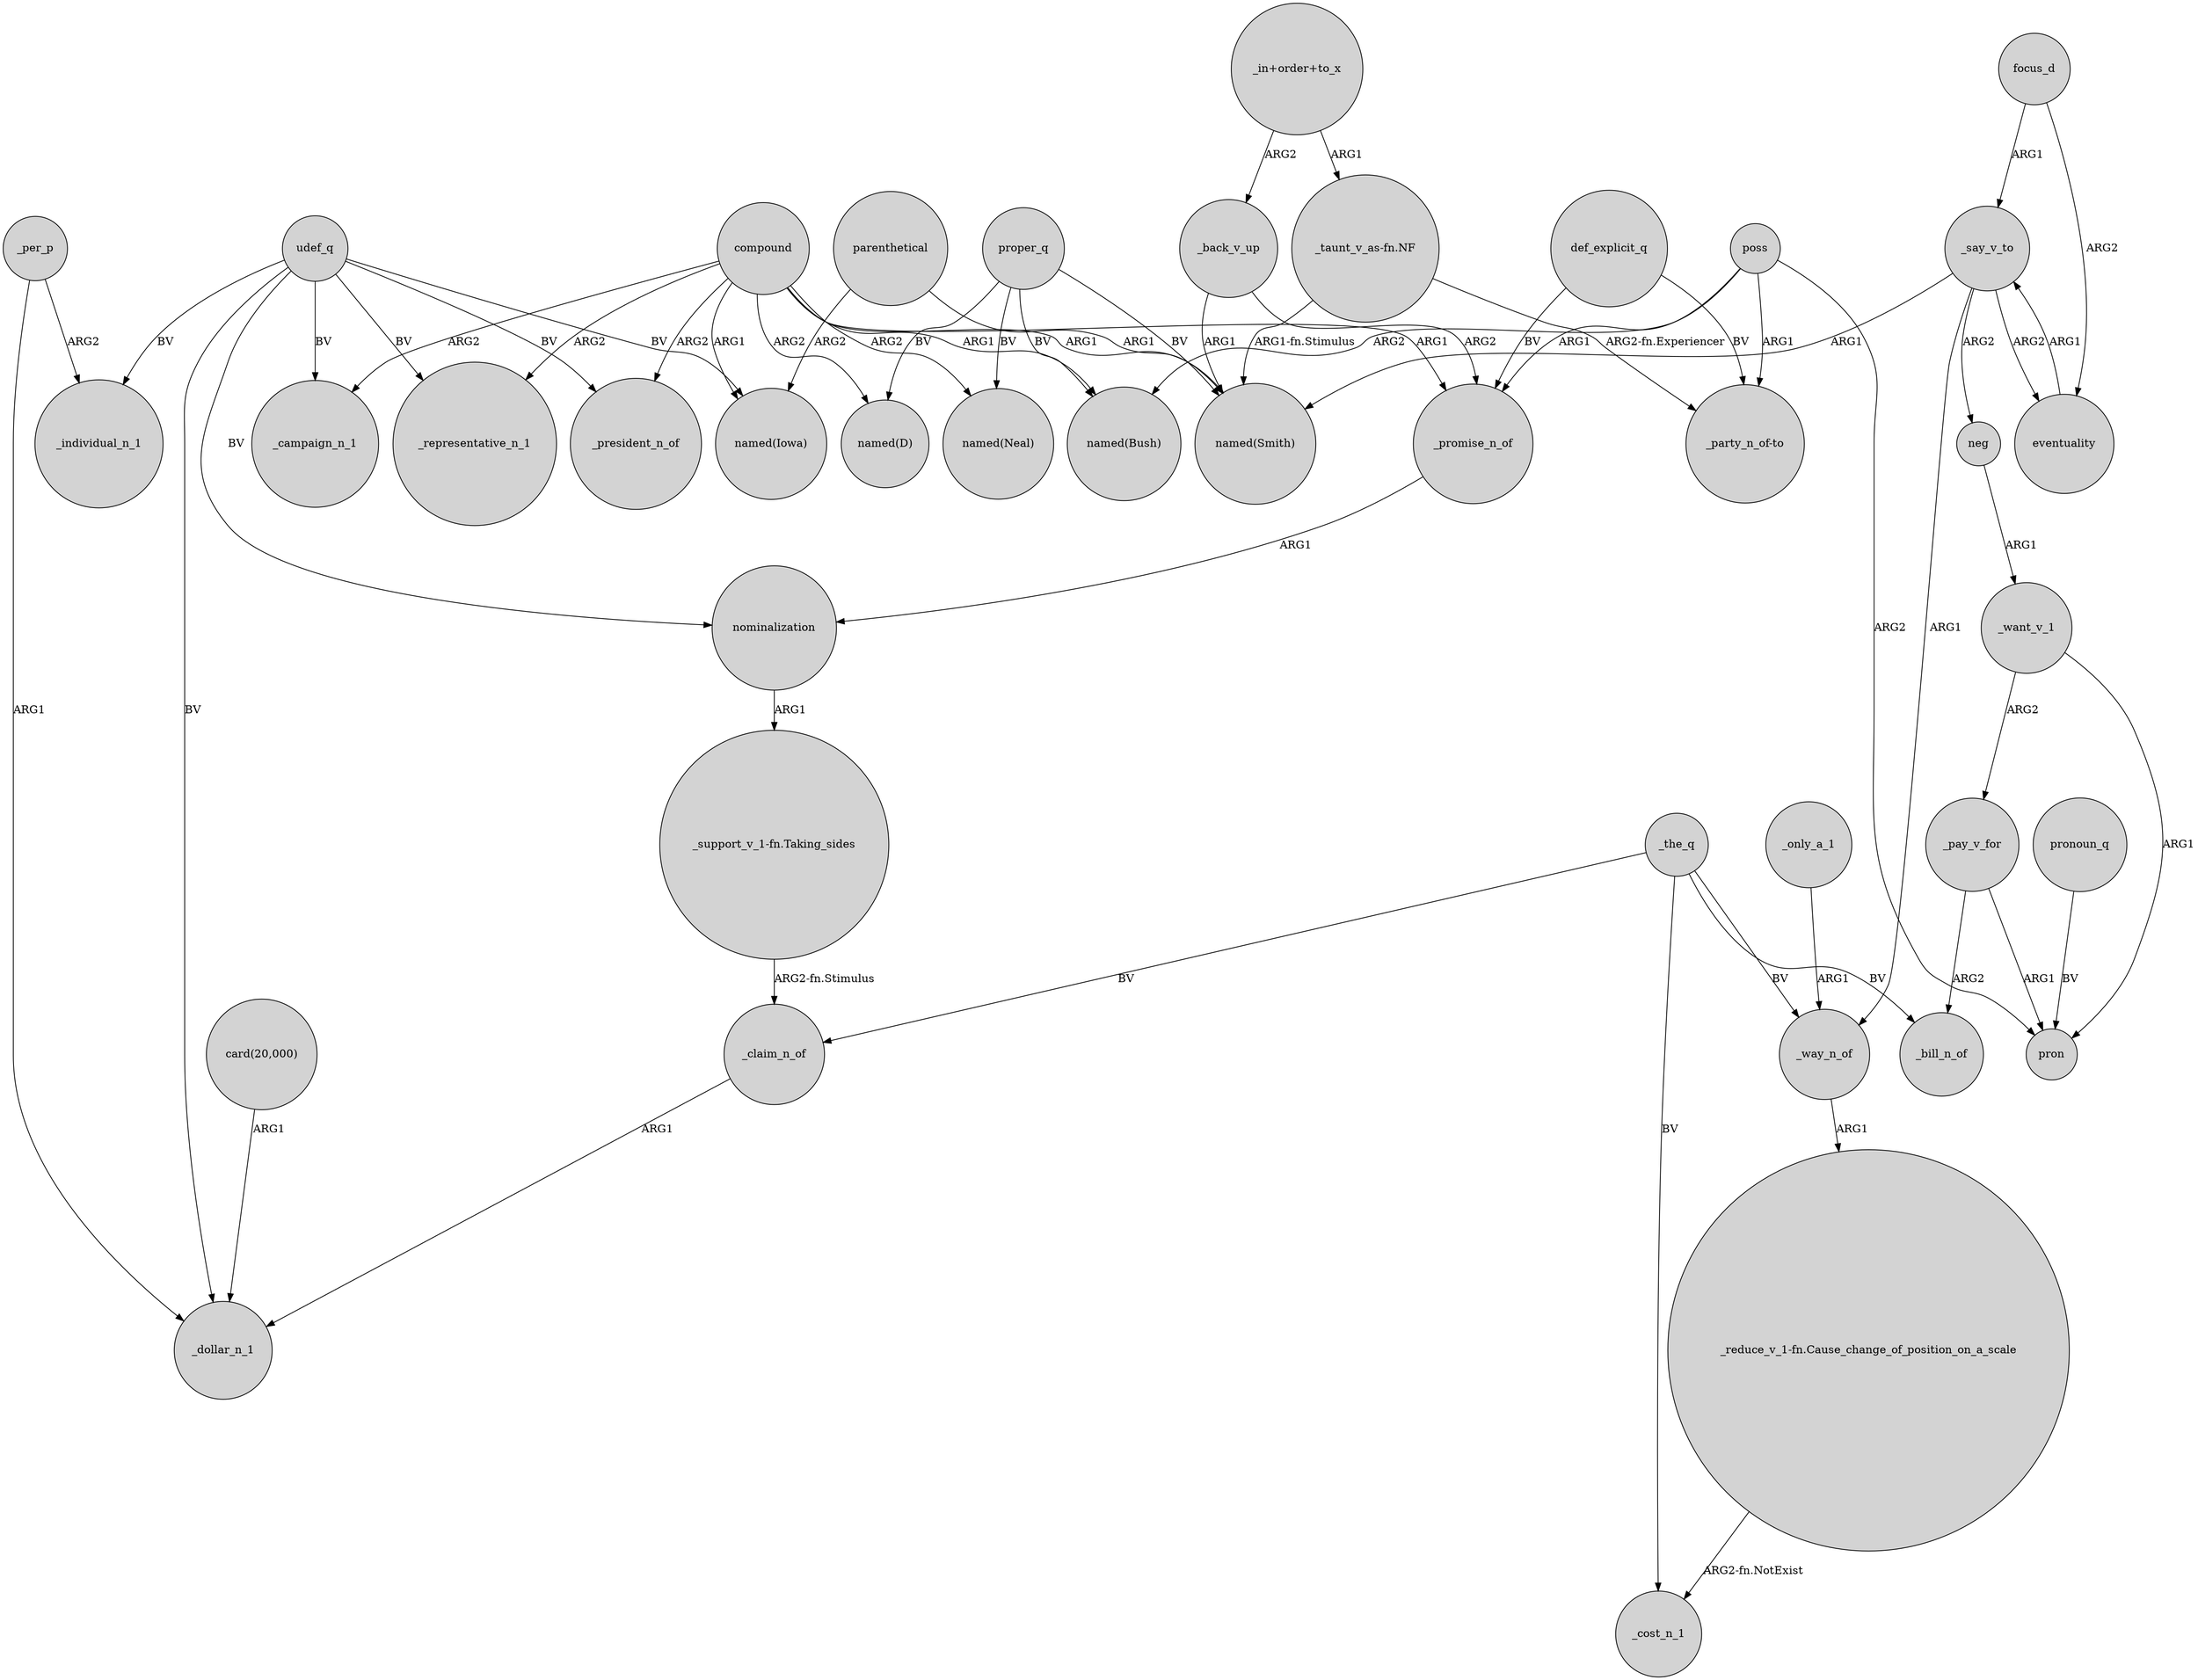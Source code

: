 digraph {
	node [shape=circle style=filled]
	poss -> "_party_n_of-to" [label=ARG1]
	_the_q -> _bill_n_of [label=BV]
	"_in+order+to_x" -> "_taunt_v_as-fn.NF" [label=ARG1]
	_the_q -> _claim_n_of [label=BV]
	compound -> _president_n_of [label=ARG2]
	_want_v_1 -> _pay_v_for [label=ARG2]
	poss -> pron [label=ARG2]
	_say_v_to -> eventuality [label=ARG2]
	def_explicit_q -> "_party_n_of-to" [label=BV]
	_promise_n_of -> nominalization [label=ARG1]
	"_in+order+to_x" -> _back_v_up [label=ARG2]
	_say_v_to -> neg [label=ARG2]
	_want_v_1 -> pron [label=ARG1]
	_per_p -> _individual_n_1 [label=ARG2]
	eventuality -> _say_v_to [label=ARG1]
	poss -> _promise_n_of [label=ARG1]
	_the_q -> _way_n_of [label=BV]
	def_explicit_q -> _promise_n_of [label=BV]
	poss -> "named(Bush)" [label=ARG2]
	udef_q -> _campaign_n_1 [label=BV]
	udef_q -> "named(Iowa)" [label=BV]
	_pay_v_for -> pron [label=ARG1]
	_claim_n_of -> _dollar_n_1 [label=ARG1]
	"_support_v_1-fn.Taking_sides" -> _claim_n_of [label="ARG2-fn.Stimulus"]
	udef_q -> _individual_n_1 [label=BV]
	parenthetical -> "named(Iowa)" [label=ARG2]
	_way_n_of -> "_reduce_v_1-fn.Cause_change_of_position_on_a_scale" [label=ARG1]
	_say_v_to -> _way_n_of [label=ARG1]
	_the_q -> _cost_n_1 [label=BV]
	"_reduce_v_1-fn.Cause_change_of_position_on_a_scale" -> _cost_n_1 [label="ARG2-fn.NotExist"]
	"_taunt_v_as-fn.NF" -> "_party_n_of-to" [label="ARG2-fn.Experiencer"]
	neg -> _want_v_1 [label=ARG1]
	pronoun_q -> pron [label=BV]
	compound -> _representative_n_1 [label=ARG2]
	"card(20,000)" -> _dollar_n_1 [label=ARG1]
	_per_p -> _dollar_n_1 [label=ARG1]
	udef_q -> _president_n_of [label=BV]
	compound -> _promise_n_of [label=ARG1]
	compound -> "named(Neal)" [label=ARG2]
	parenthetical -> "named(Smith)" [label=ARG1]
	compound -> "named(Smith)" [label=ARG1]
	compound -> "named(D)" [label=ARG2]
	proper_q -> "named(Bush)" [label=BV]
	udef_q -> nominalization [label=BV]
	udef_q -> _representative_n_1 [label=BV]
	_pay_v_for -> _bill_n_of [label=ARG2]
	proper_q -> "named(D)" [label=BV]
	"_taunt_v_as-fn.NF" -> "named(Smith)" [label="ARG1-fn.Stimulus"]
	compound -> "named(Iowa)" [label=ARG1]
	_back_v_up -> _promise_n_of [label=ARG2]
	focus_d -> eventuality [label=ARG2]
	udef_q -> _dollar_n_1 [label=BV]
	_say_v_to -> "named(Smith)" [label=ARG1]
	proper_q -> "named(Neal)" [label=BV]
	proper_q -> "named(Smith)" [label=BV]
	compound -> _campaign_n_1 [label=ARG2]
	nominalization -> "_support_v_1-fn.Taking_sides" [label=ARG1]
	_only_a_1 -> _way_n_of [label=ARG1]
	compound -> "named(Bush)" [label=ARG1]
	_back_v_up -> "named(Smith)" [label=ARG1]
	focus_d -> _say_v_to [label=ARG1]
}
